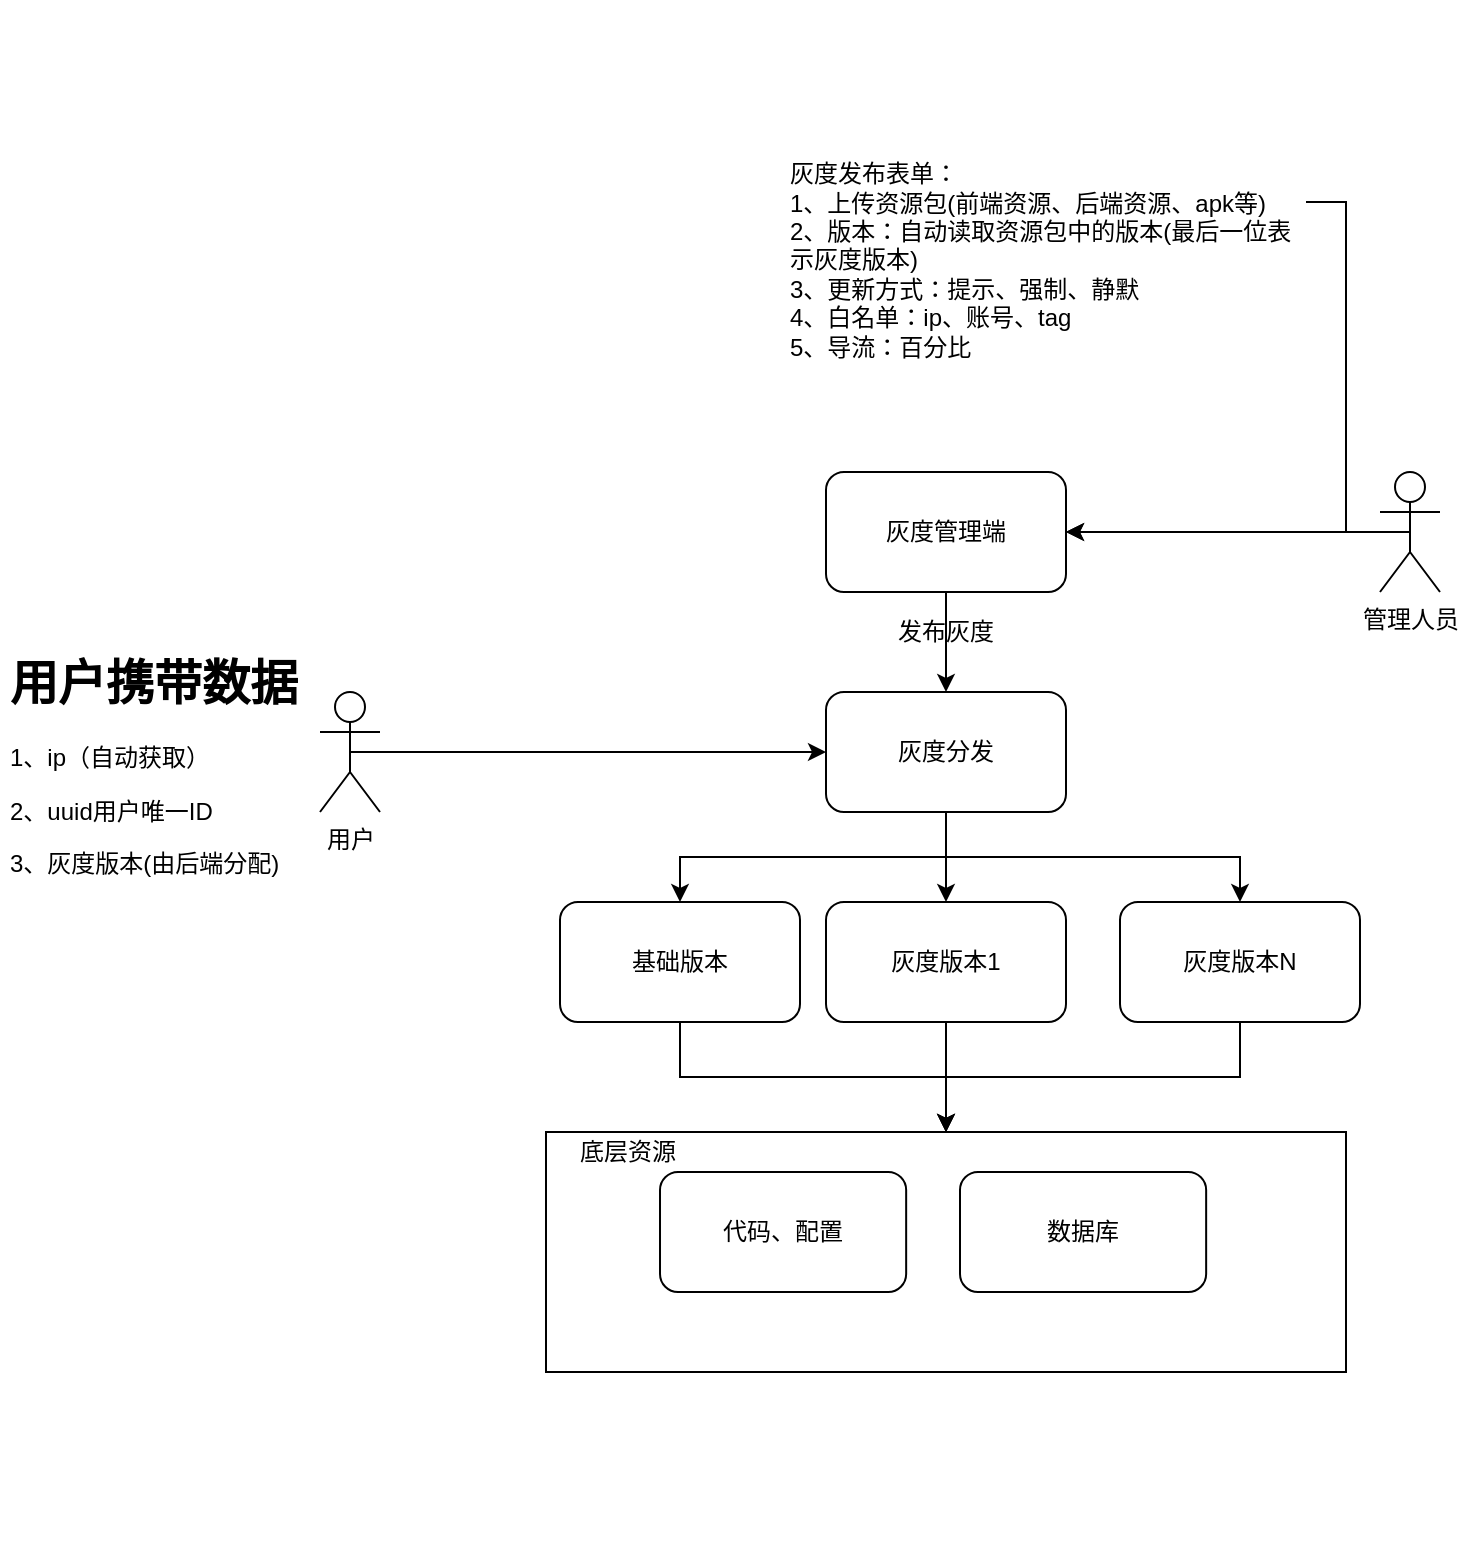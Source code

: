 <mxfile version="13.6.2" type="device"><diagram name="Page-1" id="c7558073-3199-34d8-9f00-42111426c3f3"><mxGraphModel dx="1086" dy="806" grid="1" gridSize="10" guides="1" tooltips="1" connect="1" arrows="1" fold="1" page="1" pageScale="1" pageWidth="826" pageHeight="1169" background="#ffffff" math="0" shadow="0"><root><mxCell id="0"/><mxCell id="1" parent="0"/><mxCell id="zdcBtrPknk6FsyPxHgZW-98" value="" style="edgeStyle=orthogonalEdgeStyle;rounded=0;orthogonalLoop=1;jettySize=auto;html=1;exitX=0.5;exitY=1;exitDx=0;exitDy=0;" edge="1" parent="1" source="zdcBtrPknk6FsyPxHgZW-96" target="zdcBtrPknk6FsyPxHgZW-97"><mxGeometry relative="1" as="geometry"/></mxCell><mxCell id="zdcBtrPknk6FsyPxHgZW-101" style="edgeStyle=orthogonalEdgeStyle;rounded=0;orthogonalLoop=1;jettySize=auto;html=1;exitX=0.5;exitY=1;exitDx=0;exitDy=0;entryX=0.5;entryY=0;entryDx=0;entryDy=0;" edge="1" parent="1" source="zdcBtrPknk6FsyPxHgZW-96" target="zdcBtrPknk6FsyPxHgZW-100"><mxGeometry relative="1" as="geometry"/></mxCell><mxCell id="zdcBtrPknk6FsyPxHgZW-103" style="edgeStyle=orthogonalEdgeStyle;rounded=0;orthogonalLoop=1;jettySize=auto;html=1;exitX=0.5;exitY=1;exitDx=0;exitDy=0;entryX=0.5;entryY=0;entryDx=0;entryDy=0;" edge="1" parent="1" source="zdcBtrPknk6FsyPxHgZW-96" target="zdcBtrPknk6FsyPxHgZW-102"><mxGeometry relative="1" as="geometry"/></mxCell><mxCell id="zdcBtrPknk6FsyPxHgZW-96" value="灰度分发" style="rounded=1;whiteSpace=wrap;html=1;" vertex="1" parent="1"><mxGeometry x="440" y="420" width="120" height="60" as="geometry"/></mxCell><mxCell id="zdcBtrPknk6FsyPxHgZW-111" style="edgeStyle=orthogonalEdgeStyle;rounded=0;orthogonalLoop=1;jettySize=auto;html=1;exitX=0.5;exitY=1;exitDx=0;exitDy=0;entryX=0.5;entryY=0;entryDx=0;entryDy=0;" edge="1" parent="1" source="zdcBtrPknk6FsyPxHgZW-97" target="zdcBtrPknk6FsyPxHgZW-107"><mxGeometry relative="1" as="geometry"/></mxCell><mxCell id="zdcBtrPknk6FsyPxHgZW-97" value="基础版本" style="whiteSpace=wrap;html=1;rounded=1;" vertex="1" parent="1"><mxGeometry x="307" y="525" width="120" height="60" as="geometry"/></mxCell><mxCell id="zdcBtrPknk6FsyPxHgZW-113" style="edgeStyle=orthogonalEdgeStyle;rounded=0;orthogonalLoop=1;jettySize=auto;html=1;exitX=0.5;exitY=1;exitDx=0;exitDy=0;entryX=0.5;entryY=0;entryDx=0;entryDy=0;" edge="1" parent="1" source="zdcBtrPknk6FsyPxHgZW-100" target="zdcBtrPknk6FsyPxHgZW-107"><mxGeometry relative="1" as="geometry"/></mxCell><mxCell id="zdcBtrPknk6FsyPxHgZW-100" value="灰度版本1" style="whiteSpace=wrap;html=1;rounded=1;" vertex="1" parent="1"><mxGeometry x="440" y="525" width="120" height="60" as="geometry"/></mxCell><mxCell id="zdcBtrPknk6FsyPxHgZW-114" style="edgeStyle=orthogonalEdgeStyle;rounded=0;orthogonalLoop=1;jettySize=auto;html=1;exitX=0.5;exitY=1;exitDx=0;exitDy=0;entryX=0.5;entryY=0;entryDx=0;entryDy=0;" edge="1" parent="1" source="zdcBtrPknk6FsyPxHgZW-102" target="zdcBtrPknk6FsyPxHgZW-107"><mxGeometry relative="1" as="geometry"/></mxCell><mxCell id="zdcBtrPknk6FsyPxHgZW-102" value="灰度版本N" style="whiteSpace=wrap;html=1;rounded=1;" vertex="1" parent="1"><mxGeometry x="587" y="525" width="120" height="60" as="geometry"/></mxCell><mxCell id="zdcBtrPknk6FsyPxHgZW-108" value="" style="group" vertex="1" connectable="0" parent="1"><mxGeometry x="273" y="640" width="400" height="210" as="geometry"/></mxCell><mxCell id="zdcBtrPknk6FsyPxHgZW-107" value="" style="rounded=0;whiteSpace=wrap;html=1;" vertex="1" parent="zdcBtrPknk6FsyPxHgZW-108"><mxGeometry x="27" width="400" height="120" as="geometry"/></mxCell><mxCell id="zdcBtrPknk6FsyPxHgZW-104" value="数据库" style="whiteSpace=wrap;html=1;rounded=1;" vertex="1" parent="zdcBtrPknk6FsyPxHgZW-108"><mxGeometry x="234.002" y="20" width="123.077" height="60" as="geometry"/></mxCell><mxCell id="zdcBtrPknk6FsyPxHgZW-105" value="代码、配置" style="whiteSpace=wrap;html=1;rounded=1;" vertex="1" parent="zdcBtrPknk6FsyPxHgZW-108"><mxGeometry x="84.003" y="20" width="123.077" height="60" as="geometry"/></mxCell><mxCell id="zdcBtrPknk6FsyPxHgZW-110" value="底层资源" style="text;html=1;strokeColor=none;fillColor=none;align=center;verticalAlign=middle;whiteSpace=wrap;rounded=0;" vertex="1" parent="zdcBtrPknk6FsyPxHgZW-108"><mxGeometry x="37.256" width="61.538" height="20" as="geometry"/></mxCell><mxCell id="zdcBtrPknk6FsyPxHgZW-117" style="edgeStyle=orthogonalEdgeStyle;rounded=0;orthogonalLoop=1;jettySize=auto;html=1;exitX=0.5;exitY=0.5;exitDx=0;exitDy=0;exitPerimeter=0;entryX=0;entryY=0.5;entryDx=0;entryDy=0;" edge="1" parent="1" source="zdcBtrPknk6FsyPxHgZW-115" target="zdcBtrPknk6FsyPxHgZW-96"><mxGeometry relative="1" as="geometry"/></mxCell><mxCell id="zdcBtrPknk6FsyPxHgZW-115" value="用户" style="shape=umlActor;verticalLabelPosition=bottom;verticalAlign=top;html=1;outlineConnect=0;" vertex="1" parent="1"><mxGeometry x="187" y="420" width="30" height="60" as="geometry"/></mxCell><mxCell id="zdcBtrPknk6FsyPxHgZW-122" value="" style="edgeStyle=orthogonalEdgeStyle;rounded=0;orthogonalLoop=1;jettySize=auto;html=1;" edge="1" parent="1" source="zdcBtrPknk6FsyPxHgZW-118" target="zdcBtrPknk6FsyPxHgZW-96"><mxGeometry relative="1" as="geometry"/></mxCell><mxCell id="zdcBtrPknk6FsyPxHgZW-118" value="灰度管理端" style="rounded=1;whiteSpace=wrap;html=1;" vertex="1" parent="1"><mxGeometry x="440" y="310" width="120" height="60" as="geometry"/></mxCell><mxCell id="zdcBtrPknk6FsyPxHgZW-121" style="edgeStyle=orthogonalEdgeStyle;rounded=0;orthogonalLoop=1;jettySize=auto;html=1;exitX=0.5;exitY=0.5;exitDx=0;exitDy=0;exitPerimeter=0;entryX=1;entryY=0.5;entryDx=0;entryDy=0;" edge="1" parent="1" source="zdcBtrPknk6FsyPxHgZW-119" target="zdcBtrPknk6FsyPxHgZW-118"><mxGeometry relative="1" as="geometry"/></mxCell><mxCell id="zdcBtrPknk6FsyPxHgZW-119" value="管理人员" style="shape=umlActor;verticalLabelPosition=bottom;verticalAlign=top;html=1;outlineConnect=0;" vertex="1" parent="1"><mxGeometry x="717" y="310" width="30" height="60" as="geometry"/></mxCell><mxCell id="zdcBtrPknk6FsyPxHgZW-123" value="发布灰度" style="text;html=1;strokeColor=none;fillColor=none;align=center;verticalAlign=middle;whiteSpace=wrap;rounded=0;" vertex="1" parent="1"><mxGeometry x="475" y="380" width="50" height="20" as="geometry"/></mxCell><mxCell id="zdcBtrPknk6FsyPxHgZW-127" style="edgeStyle=orthogonalEdgeStyle;rounded=0;orthogonalLoop=1;jettySize=auto;html=1;exitX=1;exitY=0.5;exitDx=0;exitDy=0;entryX=1;entryY=0.5;entryDx=0;entryDy=0;fontSize=12;fontColor=#000000;" edge="1" parent="1" source="zdcBtrPknk6FsyPxHgZW-124" target="zdcBtrPknk6FsyPxHgZW-118"><mxGeometry relative="1" as="geometry"/></mxCell><mxCell id="zdcBtrPknk6FsyPxHgZW-124" value="灰度发布表单：&lt;br&gt;1、上传资源包(前端资源、后端资源、apk等)&lt;br&gt;2、版本：自动读取资源包中的版本(最后一位表示灰度版本)&lt;br&gt;3、更新方式：提示、强制、静默&lt;br&gt;4、白名单：ip、账号、tag&lt;br&gt;5、导流：百分比" style="text;strokeColor=none;fillColor=none;spacing=5;spacingTop=-20;whiteSpace=wrap;overflow=hidden;rounded=0;labelBackgroundColor=none;fontSize=12;fontStyle=0;horizontal=1;verticalAlign=bottom;align=left;html=1;" vertex="1" parent="1"><mxGeometry x="417" y="90" width="263" height="170" as="geometry"/></mxCell><mxCell id="zdcBtrPknk6FsyPxHgZW-128" value="&lt;h1&gt;用户携带数据&lt;/h1&gt;&lt;p&gt;1、ip（自动获取）&lt;/p&gt;&lt;p&gt;2、uuid用户唯一ID&lt;/p&gt;&lt;p&gt;3、灰度版本(由后端分配)&lt;/p&gt;" style="text;html=1;strokeColor=none;fillColor=none;spacing=5;spacingTop=-20;whiteSpace=wrap;overflow=hidden;rounded=0;labelBackgroundColor=none;fontSize=12;fontColor=#000000;align=left;verticalAlign=middle;horizontal=1;" vertex="1" parent="1"><mxGeometry x="27" y="400" width="190" height="120" as="geometry"/></mxCell></root></mxGraphModel></diagram></mxfile>